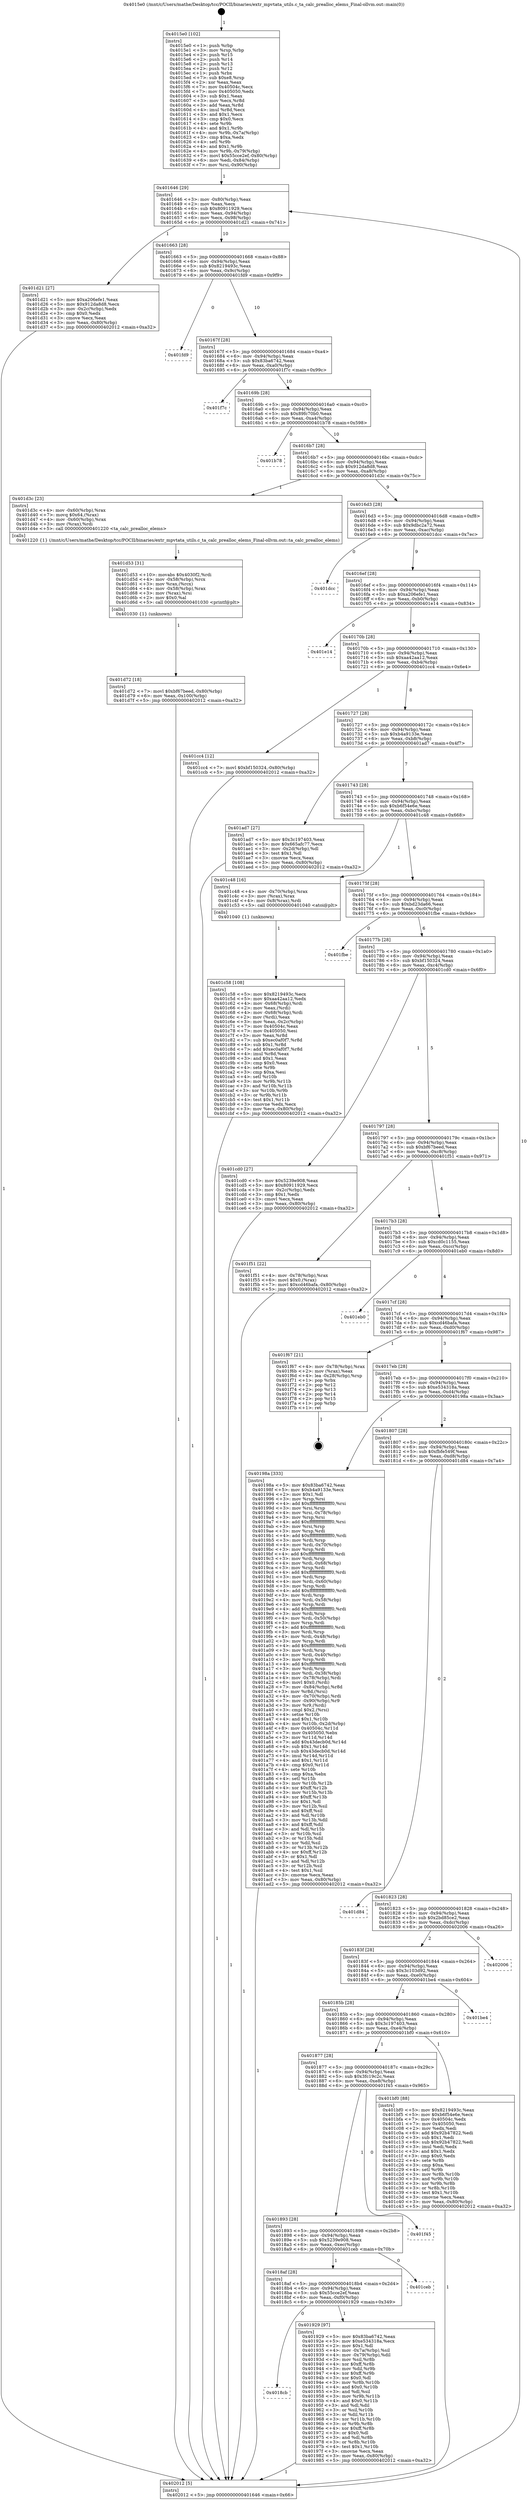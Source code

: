 digraph "0x4015e0" {
  label = "0x4015e0 (/mnt/c/Users/mathe/Desktop/tcc/POCII/binaries/extr_mpvtata_utils.c_ta_calc_prealloc_elems_Final-ollvm.out::main(0))"
  labelloc = "t"
  node[shape=record]

  Entry [label="",width=0.3,height=0.3,shape=circle,fillcolor=black,style=filled]
  "0x401646" [label="{
     0x401646 [29]\l
     | [instrs]\l
     &nbsp;&nbsp;0x401646 \<+3\>: mov -0x80(%rbp),%eax\l
     &nbsp;&nbsp;0x401649 \<+2\>: mov %eax,%ecx\l
     &nbsp;&nbsp;0x40164b \<+6\>: sub $0x80911929,%ecx\l
     &nbsp;&nbsp;0x401651 \<+6\>: mov %eax,-0x94(%rbp)\l
     &nbsp;&nbsp;0x401657 \<+6\>: mov %ecx,-0x98(%rbp)\l
     &nbsp;&nbsp;0x40165d \<+6\>: je 0000000000401d21 \<main+0x741\>\l
  }"]
  "0x401d21" [label="{
     0x401d21 [27]\l
     | [instrs]\l
     &nbsp;&nbsp;0x401d21 \<+5\>: mov $0xa206efe1,%eax\l
     &nbsp;&nbsp;0x401d26 \<+5\>: mov $0x912da8d8,%ecx\l
     &nbsp;&nbsp;0x401d2b \<+3\>: mov -0x2c(%rbp),%edx\l
     &nbsp;&nbsp;0x401d2e \<+3\>: cmp $0x0,%edx\l
     &nbsp;&nbsp;0x401d31 \<+3\>: cmove %ecx,%eax\l
     &nbsp;&nbsp;0x401d34 \<+3\>: mov %eax,-0x80(%rbp)\l
     &nbsp;&nbsp;0x401d37 \<+5\>: jmp 0000000000402012 \<main+0xa32\>\l
  }"]
  "0x401663" [label="{
     0x401663 [28]\l
     | [instrs]\l
     &nbsp;&nbsp;0x401663 \<+5\>: jmp 0000000000401668 \<main+0x88\>\l
     &nbsp;&nbsp;0x401668 \<+6\>: mov -0x94(%rbp),%eax\l
     &nbsp;&nbsp;0x40166e \<+5\>: sub $0x8219493c,%eax\l
     &nbsp;&nbsp;0x401673 \<+6\>: mov %eax,-0x9c(%rbp)\l
     &nbsp;&nbsp;0x401679 \<+6\>: je 0000000000401fd9 \<main+0x9f9\>\l
  }"]
  Exit [label="",width=0.3,height=0.3,shape=circle,fillcolor=black,style=filled,peripheries=2]
  "0x401fd9" [label="{
     0x401fd9\l
  }", style=dashed]
  "0x40167f" [label="{
     0x40167f [28]\l
     | [instrs]\l
     &nbsp;&nbsp;0x40167f \<+5\>: jmp 0000000000401684 \<main+0xa4\>\l
     &nbsp;&nbsp;0x401684 \<+6\>: mov -0x94(%rbp),%eax\l
     &nbsp;&nbsp;0x40168a \<+5\>: sub $0x83ba6742,%eax\l
     &nbsp;&nbsp;0x40168f \<+6\>: mov %eax,-0xa0(%rbp)\l
     &nbsp;&nbsp;0x401695 \<+6\>: je 0000000000401f7c \<main+0x99c\>\l
  }"]
  "0x401d72" [label="{
     0x401d72 [18]\l
     | [instrs]\l
     &nbsp;&nbsp;0x401d72 \<+7\>: movl $0xbf67beed,-0x80(%rbp)\l
     &nbsp;&nbsp;0x401d79 \<+6\>: mov %eax,-0x100(%rbp)\l
     &nbsp;&nbsp;0x401d7f \<+5\>: jmp 0000000000402012 \<main+0xa32\>\l
  }"]
  "0x401f7c" [label="{
     0x401f7c\l
  }", style=dashed]
  "0x40169b" [label="{
     0x40169b [28]\l
     | [instrs]\l
     &nbsp;&nbsp;0x40169b \<+5\>: jmp 00000000004016a0 \<main+0xc0\>\l
     &nbsp;&nbsp;0x4016a0 \<+6\>: mov -0x94(%rbp),%eax\l
     &nbsp;&nbsp;0x4016a6 \<+5\>: sub $0x89fc70b0,%eax\l
     &nbsp;&nbsp;0x4016ab \<+6\>: mov %eax,-0xa4(%rbp)\l
     &nbsp;&nbsp;0x4016b1 \<+6\>: je 0000000000401b78 \<main+0x598\>\l
  }"]
  "0x401d53" [label="{
     0x401d53 [31]\l
     | [instrs]\l
     &nbsp;&nbsp;0x401d53 \<+10\>: movabs $0x4030f2,%rdi\l
     &nbsp;&nbsp;0x401d5d \<+4\>: mov -0x58(%rbp),%rcx\l
     &nbsp;&nbsp;0x401d61 \<+3\>: mov %rax,(%rcx)\l
     &nbsp;&nbsp;0x401d64 \<+4\>: mov -0x58(%rbp),%rax\l
     &nbsp;&nbsp;0x401d68 \<+3\>: mov (%rax),%rsi\l
     &nbsp;&nbsp;0x401d6b \<+2\>: mov $0x0,%al\l
     &nbsp;&nbsp;0x401d6d \<+5\>: call 0000000000401030 \<printf@plt\>\l
     | [calls]\l
     &nbsp;&nbsp;0x401030 \{1\} (unknown)\l
  }"]
  "0x401b78" [label="{
     0x401b78\l
  }", style=dashed]
  "0x4016b7" [label="{
     0x4016b7 [28]\l
     | [instrs]\l
     &nbsp;&nbsp;0x4016b7 \<+5\>: jmp 00000000004016bc \<main+0xdc\>\l
     &nbsp;&nbsp;0x4016bc \<+6\>: mov -0x94(%rbp),%eax\l
     &nbsp;&nbsp;0x4016c2 \<+5\>: sub $0x912da8d8,%eax\l
     &nbsp;&nbsp;0x4016c7 \<+6\>: mov %eax,-0xa8(%rbp)\l
     &nbsp;&nbsp;0x4016cd \<+6\>: je 0000000000401d3c \<main+0x75c\>\l
  }"]
  "0x401c58" [label="{
     0x401c58 [108]\l
     | [instrs]\l
     &nbsp;&nbsp;0x401c58 \<+5\>: mov $0x8219493c,%ecx\l
     &nbsp;&nbsp;0x401c5d \<+5\>: mov $0xaa42aa12,%edx\l
     &nbsp;&nbsp;0x401c62 \<+4\>: mov -0x68(%rbp),%rdi\l
     &nbsp;&nbsp;0x401c66 \<+2\>: mov %eax,(%rdi)\l
     &nbsp;&nbsp;0x401c68 \<+4\>: mov -0x68(%rbp),%rdi\l
     &nbsp;&nbsp;0x401c6c \<+2\>: mov (%rdi),%eax\l
     &nbsp;&nbsp;0x401c6e \<+3\>: mov %eax,-0x2c(%rbp)\l
     &nbsp;&nbsp;0x401c71 \<+7\>: mov 0x40504c,%eax\l
     &nbsp;&nbsp;0x401c78 \<+7\>: mov 0x405050,%esi\l
     &nbsp;&nbsp;0x401c7f \<+3\>: mov %eax,%r8d\l
     &nbsp;&nbsp;0x401c82 \<+7\>: sub $0xec0af0f7,%r8d\l
     &nbsp;&nbsp;0x401c89 \<+4\>: sub $0x1,%r8d\l
     &nbsp;&nbsp;0x401c8d \<+7\>: add $0xec0af0f7,%r8d\l
     &nbsp;&nbsp;0x401c94 \<+4\>: imul %r8d,%eax\l
     &nbsp;&nbsp;0x401c98 \<+3\>: and $0x1,%eax\l
     &nbsp;&nbsp;0x401c9b \<+3\>: cmp $0x0,%eax\l
     &nbsp;&nbsp;0x401c9e \<+4\>: sete %r9b\l
     &nbsp;&nbsp;0x401ca2 \<+3\>: cmp $0xa,%esi\l
     &nbsp;&nbsp;0x401ca5 \<+4\>: setl %r10b\l
     &nbsp;&nbsp;0x401ca9 \<+3\>: mov %r9b,%r11b\l
     &nbsp;&nbsp;0x401cac \<+3\>: and %r10b,%r11b\l
     &nbsp;&nbsp;0x401caf \<+3\>: xor %r10b,%r9b\l
     &nbsp;&nbsp;0x401cb2 \<+3\>: or %r9b,%r11b\l
     &nbsp;&nbsp;0x401cb5 \<+4\>: test $0x1,%r11b\l
     &nbsp;&nbsp;0x401cb9 \<+3\>: cmovne %edx,%ecx\l
     &nbsp;&nbsp;0x401cbc \<+3\>: mov %ecx,-0x80(%rbp)\l
     &nbsp;&nbsp;0x401cbf \<+5\>: jmp 0000000000402012 \<main+0xa32\>\l
  }"]
  "0x401d3c" [label="{
     0x401d3c [23]\l
     | [instrs]\l
     &nbsp;&nbsp;0x401d3c \<+4\>: mov -0x60(%rbp),%rax\l
     &nbsp;&nbsp;0x401d40 \<+7\>: movq $0x64,(%rax)\l
     &nbsp;&nbsp;0x401d47 \<+4\>: mov -0x60(%rbp),%rax\l
     &nbsp;&nbsp;0x401d4b \<+3\>: mov (%rax),%rdi\l
     &nbsp;&nbsp;0x401d4e \<+5\>: call 0000000000401220 \<ta_calc_prealloc_elems\>\l
     | [calls]\l
     &nbsp;&nbsp;0x401220 \{1\} (/mnt/c/Users/mathe/Desktop/tcc/POCII/binaries/extr_mpvtata_utils.c_ta_calc_prealloc_elems_Final-ollvm.out::ta_calc_prealloc_elems)\l
  }"]
  "0x4016d3" [label="{
     0x4016d3 [28]\l
     | [instrs]\l
     &nbsp;&nbsp;0x4016d3 \<+5\>: jmp 00000000004016d8 \<main+0xf8\>\l
     &nbsp;&nbsp;0x4016d8 \<+6\>: mov -0x94(%rbp),%eax\l
     &nbsp;&nbsp;0x4016de \<+5\>: sub $0x9dbc2a72,%eax\l
     &nbsp;&nbsp;0x4016e3 \<+6\>: mov %eax,-0xac(%rbp)\l
     &nbsp;&nbsp;0x4016e9 \<+6\>: je 0000000000401dcc \<main+0x7ec\>\l
  }"]
  "0x4015e0" [label="{
     0x4015e0 [102]\l
     | [instrs]\l
     &nbsp;&nbsp;0x4015e0 \<+1\>: push %rbp\l
     &nbsp;&nbsp;0x4015e1 \<+3\>: mov %rsp,%rbp\l
     &nbsp;&nbsp;0x4015e4 \<+2\>: push %r15\l
     &nbsp;&nbsp;0x4015e6 \<+2\>: push %r14\l
     &nbsp;&nbsp;0x4015e8 \<+2\>: push %r13\l
     &nbsp;&nbsp;0x4015ea \<+2\>: push %r12\l
     &nbsp;&nbsp;0x4015ec \<+1\>: push %rbx\l
     &nbsp;&nbsp;0x4015ed \<+7\>: sub $0xe8,%rsp\l
     &nbsp;&nbsp;0x4015f4 \<+2\>: xor %eax,%eax\l
     &nbsp;&nbsp;0x4015f6 \<+7\>: mov 0x40504c,%ecx\l
     &nbsp;&nbsp;0x4015fd \<+7\>: mov 0x405050,%edx\l
     &nbsp;&nbsp;0x401604 \<+3\>: sub $0x1,%eax\l
     &nbsp;&nbsp;0x401607 \<+3\>: mov %ecx,%r8d\l
     &nbsp;&nbsp;0x40160a \<+3\>: add %eax,%r8d\l
     &nbsp;&nbsp;0x40160d \<+4\>: imul %r8d,%ecx\l
     &nbsp;&nbsp;0x401611 \<+3\>: and $0x1,%ecx\l
     &nbsp;&nbsp;0x401614 \<+3\>: cmp $0x0,%ecx\l
     &nbsp;&nbsp;0x401617 \<+4\>: sete %r9b\l
     &nbsp;&nbsp;0x40161b \<+4\>: and $0x1,%r9b\l
     &nbsp;&nbsp;0x40161f \<+4\>: mov %r9b,-0x7a(%rbp)\l
     &nbsp;&nbsp;0x401623 \<+3\>: cmp $0xa,%edx\l
     &nbsp;&nbsp;0x401626 \<+4\>: setl %r9b\l
     &nbsp;&nbsp;0x40162a \<+4\>: and $0x1,%r9b\l
     &nbsp;&nbsp;0x40162e \<+4\>: mov %r9b,-0x79(%rbp)\l
     &nbsp;&nbsp;0x401632 \<+7\>: movl $0x55cce2ef,-0x80(%rbp)\l
     &nbsp;&nbsp;0x401639 \<+6\>: mov %edi,-0x84(%rbp)\l
     &nbsp;&nbsp;0x40163f \<+7\>: mov %rsi,-0x90(%rbp)\l
  }"]
  "0x401dcc" [label="{
     0x401dcc\l
  }", style=dashed]
  "0x4016ef" [label="{
     0x4016ef [28]\l
     | [instrs]\l
     &nbsp;&nbsp;0x4016ef \<+5\>: jmp 00000000004016f4 \<main+0x114\>\l
     &nbsp;&nbsp;0x4016f4 \<+6\>: mov -0x94(%rbp),%eax\l
     &nbsp;&nbsp;0x4016fa \<+5\>: sub $0xa206efe1,%eax\l
     &nbsp;&nbsp;0x4016ff \<+6\>: mov %eax,-0xb0(%rbp)\l
     &nbsp;&nbsp;0x401705 \<+6\>: je 0000000000401e14 \<main+0x834\>\l
  }"]
  "0x402012" [label="{
     0x402012 [5]\l
     | [instrs]\l
     &nbsp;&nbsp;0x402012 \<+5\>: jmp 0000000000401646 \<main+0x66\>\l
  }"]
  "0x401e14" [label="{
     0x401e14\l
  }", style=dashed]
  "0x40170b" [label="{
     0x40170b [28]\l
     | [instrs]\l
     &nbsp;&nbsp;0x40170b \<+5\>: jmp 0000000000401710 \<main+0x130\>\l
     &nbsp;&nbsp;0x401710 \<+6\>: mov -0x94(%rbp),%eax\l
     &nbsp;&nbsp;0x401716 \<+5\>: sub $0xaa42aa12,%eax\l
     &nbsp;&nbsp;0x40171b \<+6\>: mov %eax,-0xb4(%rbp)\l
     &nbsp;&nbsp;0x401721 \<+6\>: je 0000000000401cc4 \<main+0x6e4\>\l
  }"]
  "0x4018cb" [label="{
     0x4018cb\l
  }", style=dashed]
  "0x401cc4" [label="{
     0x401cc4 [12]\l
     | [instrs]\l
     &nbsp;&nbsp;0x401cc4 \<+7\>: movl $0xbf150324,-0x80(%rbp)\l
     &nbsp;&nbsp;0x401ccb \<+5\>: jmp 0000000000402012 \<main+0xa32\>\l
  }"]
  "0x401727" [label="{
     0x401727 [28]\l
     | [instrs]\l
     &nbsp;&nbsp;0x401727 \<+5\>: jmp 000000000040172c \<main+0x14c\>\l
     &nbsp;&nbsp;0x40172c \<+6\>: mov -0x94(%rbp),%eax\l
     &nbsp;&nbsp;0x401732 \<+5\>: sub $0xb4a9133e,%eax\l
     &nbsp;&nbsp;0x401737 \<+6\>: mov %eax,-0xb8(%rbp)\l
     &nbsp;&nbsp;0x40173d \<+6\>: je 0000000000401ad7 \<main+0x4f7\>\l
  }"]
  "0x401929" [label="{
     0x401929 [97]\l
     | [instrs]\l
     &nbsp;&nbsp;0x401929 \<+5\>: mov $0x83ba6742,%eax\l
     &nbsp;&nbsp;0x40192e \<+5\>: mov $0xe534318a,%ecx\l
     &nbsp;&nbsp;0x401933 \<+2\>: mov $0x1,%dl\l
     &nbsp;&nbsp;0x401935 \<+4\>: mov -0x7a(%rbp),%sil\l
     &nbsp;&nbsp;0x401939 \<+4\>: mov -0x79(%rbp),%dil\l
     &nbsp;&nbsp;0x40193d \<+3\>: mov %sil,%r8b\l
     &nbsp;&nbsp;0x401940 \<+4\>: xor $0xff,%r8b\l
     &nbsp;&nbsp;0x401944 \<+3\>: mov %dil,%r9b\l
     &nbsp;&nbsp;0x401947 \<+4\>: xor $0xff,%r9b\l
     &nbsp;&nbsp;0x40194b \<+3\>: xor $0x0,%dl\l
     &nbsp;&nbsp;0x40194e \<+3\>: mov %r8b,%r10b\l
     &nbsp;&nbsp;0x401951 \<+4\>: and $0x0,%r10b\l
     &nbsp;&nbsp;0x401955 \<+3\>: and %dl,%sil\l
     &nbsp;&nbsp;0x401958 \<+3\>: mov %r9b,%r11b\l
     &nbsp;&nbsp;0x40195b \<+4\>: and $0x0,%r11b\l
     &nbsp;&nbsp;0x40195f \<+3\>: and %dl,%dil\l
     &nbsp;&nbsp;0x401962 \<+3\>: or %sil,%r10b\l
     &nbsp;&nbsp;0x401965 \<+3\>: or %dil,%r11b\l
     &nbsp;&nbsp;0x401968 \<+3\>: xor %r11b,%r10b\l
     &nbsp;&nbsp;0x40196b \<+3\>: or %r9b,%r8b\l
     &nbsp;&nbsp;0x40196e \<+4\>: xor $0xff,%r8b\l
     &nbsp;&nbsp;0x401972 \<+3\>: or $0x0,%dl\l
     &nbsp;&nbsp;0x401975 \<+3\>: and %dl,%r8b\l
     &nbsp;&nbsp;0x401978 \<+3\>: or %r8b,%r10b\l
     &nbsp;&nbsp;0x40197b \<+4\>: test $0x1,%r10b\l
     &nbsp;&nbsp;0x40197f \<+3\>: cmovne %ecx,%eax\l
     &nbsp;&nbsp;0x401982 \<+3\>: mov %eax,-0x80(%rbp)\l
     &nbsp;&nbsp;0x401985 \<+5\>: jmp 0000000000402012 \<main+0xa32\>\l
  }"]
  "0x401ad7" [label="{
     0x401ad7 [27]\l
     | [instrs]\l
     &nbsp;&nbsp;0x401ad7 \<+5\>: mov $0x3c197403,%eax\l
     &nbsp;&nbsp;0x401adc \<+5\>: mov $0x665afc77,%ecx\l
     &nbsp;&nbsp;0x401ae1 \<+3\>: mov -0x2d(%rbp),%dl\l
     &nbsp;&nbsp;0x401ae4 \<+3\>: test $0x1,%dl\l
     &nbsp;&nbsp;0x401ae7 \<+3\>: cmovne %ecx,%eax\l
     &nbsp;&nbsp;0x401aea \<+3\>: mov %eax,-0x80(%rbp)\l
     &nbsp;&nbsp;0x401aed \<+5\>: jmp 0000000000402012 \<main+0xa32\>\l
  }"]
  "0x401743" [label="{
     0x401743 [28]\l
     | [instrs]\l
     &nbsp;&nbsp;0x401743 \<+5\>: jmp 0000000000401748 \<main+0x168\>\l
     &nbsp;&nbsp;0x401748 \<+6\>: mov -0x94(%rbp),%eax\l
     &nbsp;&nbsp;0x40174e \<+5\>: sub $0xb6f54e6e,%eax\l
     &nbsp;&nbsp;0x401753 \<+6\>: mov %eax,-0xbc(%rbp)\l
     &nbsp;&nbsp;0x401759 \<+6\>: je 0000000000401c48 \<main+0x668\>\l
  }"]
  "0x4018af" [label="{
     0x4018af [28]\l
     | [instrs]\l
     &nbsp;&nbsp;0x4018af \<+5\>: jmp 00000000004018b4 \<main+0x2d4\>\l
     &nbsp;&nbsp;0x4018b4 \<+6\>: mov -0x94(%rbp),%eax\l
     &nbsp;&nbsp;0x4018ba \<+5\>: sub $0x55cce2ef,%eax\l
     &nbsp;&nbsp;0x4018bf \<+6\>: mov %eax,-0xf0(%rbp)\l
     &nbsp;&nbsp;0x4018c5 \<+6\>: je 0000000000401929 \<main+0x349\>\l
  }"]
  "0x401c48" [label="{
     0x401c48 [16]\l
     | [instrs]\l
     &nbsp;&nbsp;0x401c48 \<+4\>: mov -0x70(%rbp),%rax\l
     &nbsp;&nbsp;0x401c4c \<+3\>: mov (%rax),%rax\l
     &nbsp;&nbsp;0x401c4f \<+4\>: mov 0x8(%rax),%rdi\l
     &nbsp;&nbsp;0x401c53 \<+5\>: call 0000000000401040 \<atoi@plt\>\l
     | [calls]\l
     &nbsp;&nbsp;0x401040 \{1\} (unknown)\l
  }"]
  "0x40175f" [label="{
     0x40175f [28]\l
     | [instrs]\l
     &nbsp;&nbsp;0x40175f \<+5\>: jmp 0000000000401764 \<main+0x184\>\l
     &nbsp;&nbsp;0x401764 \<+6\>: mov -0x94(%rbp),%eax\l
     &nbsp;&nbsp;0x40176a \<+5\>: sub $0xbd23da66,%eax\l
     &nbsp;&nbsp;0x40176f \<+6\>: mov %eax,-0xc0(%rbp)\l
     &nbsp;&nbsp;0x401775 \<+6\>: je 0000000000401fbe \<main+0x9de\>\l
  }"]
  "0x401ceb" [label="{
     0x401ceb\l
  }", style=dashed]
  "0x401fbe" [label="{
     0x401fbe\l
  }", style=dashed]
  "0x40177b" [label="{
     0x40177b [28]\l
     | [instrs]\l
     &nbsp;&nbsp;0x40177b \<+5\>: jmp 0000000000401780 \<main+0x1a0\>\l
     &nbsp;&nbsp;0x401780 \<+6\>: mov -0x94(%rbp),%eax\l
     &nbsp;&nbsp;0x401786 \<+5\>: sub $0xbf150324,%eax\l
     &nbsp;&nbsp;0x40178b \<+6\>: mov %eax,-0xc4(%rbp)\l
     &nbsp;&nbsp;0x401791 \<+6\>: je 0000000000401cd0 \<main+0x6f0\>\l
  }"]
  "0x401893" [label="{
     0x401893 [28]\l
     | [instrs]\l
     &nbsp;&nbsp;0x401893 \<+5\>: jmp 0000000000401898 \<main+0x2b8\>\l
     &nbsp;&nbsp;0x401898 \<+6\>: mov -0x94(%rbp),%eax\l
     &nbsp;&nbsp;0x40189e \<+5\>: sub $0x5239e908,%eax\l
     &nbsp;&nbsp;0x4018a3 \<+6\>: mov %eax,-0xec(%rbp)\l
     &nbsp;&nbsp;0x4018a9 \<+6\>: je 0000000000401ceb \<main+0x70b\>\l
  }"]
  "0x401cd0" [label="{
     0x401cd0 [27]\l
     | [instrs]\l
     &nbsp;&nbsp;0x401cd0 \<+5\>: mov $0x5239e908,%eax\l
     &nbsp;&nbsp;0x401cd5 \<+5\>: mov $0x80911929,%ecx\l
     &nbsp;&nbsp;0x401cda \<+3\>: mov -0x2c(%rbp),%edx\l
     &nbsp;&nbsp;0x401cdd \<+3\>: cmp $0x1,%edx\l
     &nbsp;&nbsp;0x401ce0 \<+3\>: cmovl %ecx,%eax\l
     &nbsp;&nbsp;0x401ce3 \<+3\>: mov %eax,-0x80(%rbp)\l
     &nbsp;&nbsp;0x401ce6 \<+5\>: jmp 0000000000402012 \<main+0xa32\>\l
  }"]
  "0x401797" [label="{
     0x401797 [28]\l
     | [instrs]\l
     &nbsp;&nbsp;0x401797 \<+5\>: jmp 000000000040179c \<main+0x1bc\>\l
     &nbsp;&nbsp;0x40179c \<+6\>: mov -0x94(%rbp),%eax\l
     &nbsp;&nbsp;0x4017a2 \<+5\>: sub $0xbf67beed,%eax\l
     &nbsp;&nbsp;0x4017a7 \<+6\>: mov %eax,-0xc8(%rbp)\l
     &nbsp;&nbsp;0x4017ad \<+6\>: je 0000000000401f51 \<main+0x971\>\l
  }"]
  "0x401f45" [label="{
     0x401f45\l
  }", style=dashed]
  "0x401f51" [label="{
     0x401f51 [22]\l
     | [instrs]\l
     &nbsp;&nbsp;0x401f51 \<+4\>: mov -0x78(%rbp),%rax\l
     &nbsp;&nbsp;0x401f55 \<+6\>: movl $0x0,(%rax)\l
     &nbsp;&nbsp;0x401f5b \<+7\>: movl $0xcd46bafa,-0x80(%rbp)\l
     &nbsp;&nbsp;0x401f62 \<+5\>: jmp 0000000000402012 \<main+0xa32\>\l
  }"]
  "0x4017b3" [label="{
     0x4017b3 [28]\l
     | [instrs]\l
     &nbsp;&nbsp;0x4017b3 \<+5\>: jmp 00000000004017b8 \<main+0x1d8\>\l
     &nbsp;&nbsp;0x4017b8 \<+6\>: mov -0x94(%rbp),%eax\l
     &nbsp;&nbsp;0x4017be \<+5\>: sub $0xcd0c1155,%eax\l
     &nbsp;&nbsp;0x4017c3 \<+6\>: mov %eax,-0xcc(%rbp)\l
     &nbsp;&nbsp;0x4017c9 \<+6\>: je 0000000000401eb0 \<main+0x8d0\>\l
  }"]
  "0x401877" [label="{
     0x401877 [28]\l
     | [instrs]\l
     &nbsp;&nbsp;0x401877 \<+5\>: jmp 000000000040187c \<main+0x29c\>\l
     &nbsp;&nbsp;0x40187c \<+6\>: mov -0x94(%rbp),%eax\l
     &nbsp;&nbsp;0x401882 \<+5\>: sub $0x3fc19c2c,%eax\l
     &nbsp;&nbsp;0x401887 \<+6\>: mov %eax,-0xe8(%rbp)\l
     &nbsp;&nbsp;0x40188d \<+6\>: je 0000000000401f45 \<main+0x965\>\l
  }"]
  "0x401eb0" [label="{
     0x401eb0\l
  }", style=dashed]
  "0x4017cf" [label="{
     0x4017cf [28]\l
     | [instrs]\l
     &nbsp;&nbsp;0x4017cf \<+5\>: jmp 00000000004017d4 \<main+0x1f4\>\l
     &nbsp;&nbsp;0x4017d4 \<+6\>: mov -0x94(%rbp),%eax\l
     &nbsp;&nbsp;0x4017da \<+5\>: sub $0xcd46bafa,%eax\l
     &nbsp;&nbsp;0x4017df \<+6\>: mov %eax,-0xd0(%rbp)\l
     &nbsp;&nbsp;0x4017e5 \<+6\>: je 0000000000401f67 \<main+0x987\>\l
  }"]
  "0x401bf0" [label="{
     0x401bf0 [88]\l
     | [instrs]\l
     &nbsp;&nbsp;0x401bf0 \<+5\>: mov $0x8219493c,%eax\l
     &nbsp;&nbsp;0x401bf5 \<+5\>: mov $0xb6f54e6e,%ecx\l
     &nbsp;&nbsp;0x401bfa \<+7\>: mov 0x40504c,%edx\l
     &nbsp;&nbsp;0x401c01 \<+7\>: mov 0x405050,%esi\l
     &nbsp;&nbsp;0x401c08 \<+2\>: mov %edx,%edi\l
     &nbsp;&nbsp;0x401c0a \<+6\>: add $0x92b47822,%edi\l
     &nbsp;&nbsp;0x401c10 \<+3\>: sub $0x1,%edi\l
     &nbsp;&nbsp;0x401c13 \<+6\>: sub $0x92b47822,%edi\l
     &nbsp;&nbsp;0x401c19 \<+3\>: imul %edi,%edx\l
     &nbsp;&nbsp;0x401c1c \<+3\>: and $0x1,%edx\l
     &nbsp;&nbsp;0x401c1f \<+3\>: cmp $0x0,%edx\l
     &nbsp;&nbsp;0x401c22 \<+4\>: sete %r8b\l
     &nbsp;&nbsp;0x401c26 \<+3\>: cmp $0xa,%esi\l
     &nbsp;&nbsp;0x401c29 \<+4\>: setl %r9b\l
     &nbsp;&nbsp;0x401c2d \<+3\>: mov %r8b,%r10b\l
     &nbsp;&nbsp;0x401c30 \<+3\>: and %r9b,%r10b\l
     &nbsp;&nbsp;0x401c33 \<+3\>: xor %r9b,%r8b\l
     &nbsp;&nbsp;0x401c36 \<+3\>: or %r8b,%r10b\l
     &nbsp;&nbsp;0x401c39 \<+4\>: test $0x1,%r10b\l
     &nbsp;&nbsp;0x401c3d \<+3\>: cmovne %ecx,%eax\l
     &nbsp;&nbsp;0x401c40 \<+3\>: mov %eax,-0x80(%rbp)\l
     &nbsp;&nbsp;0x401c43 \<+5\>: jmp 0000000000402012 \<main+0xa32\>\l
  }"]
  "0x401f67" [label="{
     0x401f67 [21]\l
     | [instrs]\l
     &nbsp;&nbsp;0x401f67 \<+4\>: mov -0x78(%rbp),%rax\l
     &nbsp;&nbsp;0x401f6b \<+2\>: mov (%rax),%eax\l
     &nbsp;&nbsp;0x401f6d \<+4\>: lea -0x28(%rbp),%rsp\l
     &nbsp;&nbsp;0x401f71 \<+1\>: pop %rbx\l
     &nbsp;&nbsp;0x401f72 \<+2\>: pop %r12\l
     &nbsp;&nbsp;0x401f74 \<+2\>: pop %r13\l
     &nbsp;&nbsp;0x401f76 \<+2\>: pop %r14\l
     &nbsp;&nbsp;0x401f78 \<+2\>: pop %r15\l
     &nbsp;&nbsp;0x401f7a \<+1\>: pop %rbp\l
     &nbsp;&nbsp;0x401f7b \<+1\>: ret\l
  }"]
  "0x4017eb" [label="{
     0x4017eb [28]\l
     | [instrs]\l
     &nbsp;&nbsp;0x4017eb \<+5\>: jmp 00000000004017f0 \<main+0x210\>\l
     &nbsp;&nbsp;0x4017f0 \<+6\>: mov -0x94(%rbp),%eax\l
     &nbsp;&nbsp;0x4017f6 \<+5\>: sub $0xe534318a,%eax\l
     &nbsp;&nbsp;0x4017fb \<+6\>: mov %eax,-0xd4(%rbp)\l
     &nbsp;&nbsp;0x401801 \<+6\>: je 000000000040198a \<main+0x3aa\>\l
  }"]
  "0x40185b" [label="{
     0x40185b [28]\l
     | [instrs]\l
     &nbsp;&nbsp;0x40185b \<+5\>: jmp 0000000000401860 \<main+0x280\>\l
     &nbsp;&nbsp;0x401860 \<+6\>: mov -0x94(%rbp),%eax\l
     &nbsp;&nbsp;0x401866 \<+5\>: sub $0x3c197403,%eax\l
     &nbsp;&nbsp;0x40186b \<+6\>: mov %eax,-0xe4(%rbp)\l
     &nbsp;&nbsp;0x401871 \<+6\>: je 0000000000401bf0 \<main+0x610\>\l
  }"]
  "0x40198a" [label="{
     0x40198a [333]\l
     | [instrs]\l
     &nbsp;&nbsp;0x40198a \<+5\>: mov $0x83ba6742,%eax\l
     &nbsp;&nbsp;0x40198f \<+5\>: mov $0xb4a9133e,%ecx\l
     &nbsp;&nbsp;0x401994 \<+2\>: mov $0x1,%dl\l
     &nbsp;&nbsp;0x401996 \<+3\>: mov %rsp,%rsi\l
     &nbsp;&nbsp;0x401999 \<+4\>: add $0xfffffffffffffff0,%rsi\l
     &nbsp;&nbsp;0x40199d \<+3\>: mov %rsi,%rsp\l
     &nbsp;&nbsp;0x4019a0 \<+4\>: mov %rsi,-0x78(%rbp)\l
     &nbsp;&nbsp;0x4019a4 \<+3\>: mov %rsp,%rsi\l
     &nbsp;&nbsp;0x4019a7 \<+4\>: add $0xfffffffffffffff0,%rsi\l
     &nbsp;&nbsp;0x4019ab \<+3\>: mov %rsi,%rsp\l
     &nbsp;&nbsp;0x4019ae \<+3\>: mov %rsp,%rdi\l
     &nbsp;&nbsp;0x4019b1 \<+4\>: add $0xfffffffffffffff0,%rdi\l
     &nbsp;&nbsp;0x4019b5 \<+3\>: mov %rdi,%rsp\l
     &nbsp;&nbsp;0x4019b8 \<+4\>: mov %rdi,-0x70(%rbp)\l
     &nbsp;&nbsp;0x4019bc \<+3\>: mov %rsp,%rdi\l
     &nbsp;&nbsp;0x4019bf \<+4\>: add $0xfffffffffffffff0,%rdi\l
     &nbsp;&nbsp;0x4019c3 \<+3\>: mov %rdi,%rsp\l
     &nbsp;&nbsp;0x4019c6 \<+4\>: mov %rdi,-0x68(%rbp)\l
     &nbsp;&nbsp;0x4019ca \<+3\>: mov %rsp,%rdi\l
     &nbsp;&nbsp;0x4019cd \<+4\>: add $0xfffffffffffffff0,%rdi\l
     &nbsp;&nbsp;0x4019d1 \<+3\>: mov %rdi,%rsp\l
     &nbsp;&nbsp;0x4019d4 \<+4\>: mov %rdi,-0x60(%rbp)\l
     &nbsp;&nbsp;0x4019d8 \<+3\>: mov %rsp,%rdi\l
     &nbsp;&nbsp;0x4019db \<+4\>: add $0xfffffffffffffff0,%rdi\l
     &nbsp;&nbsp;0x4019df \<+3\>: mov %rdi,%rsp\l
     &nbsp;&nbsp;0x4019e2 \<+4\>: mov %rdi,-0x58(%rbp)\l
     &nbsp;&nbsp;0x4019e6 \<+3\>: mov %rsp,%rdi\l
     &nbsp;&nbsp;0x4019e9 \<+4\>: add $0xfffffffffffffff0,%rdi\l
     &nbsp;&nbsp;0x4019ed \<+3\>: mov %rdi,%rsp\l
     &nbsp;&nbsp;0x4019f0 \<+4\>: mov %rdi,-0x50(%rbp)\l
     &nbsp;&nbsp;0x4019f4 \<+3\>: mov %rsp,%rdi\l
     &nbsp;&nbsp;0x4019f7 \<+4\>: add $0xfffffffffffffff0,%rdi\l
     &nbsp;&nbsp;0x4019fb \<+3\>: mov %rdi,%rsp\l
     &nbsp;&nbsp;0x4019fe \<+4\>: mov %rdi,-0x48(%rbp)\l
     &nbsp;&nbsp;0x401a02 \<+3\>: mov %rsp,%rdi\l
     &nbsp;&nbsp;0x401a05 \<+4\>: add $0xfffffffffffffff0,%rdi\l
     &nbsp;&nbsp;0x401a09 \<+3\>: mov %rdi,%rsp\l
     &nbsp;&nbsp;0x401a0c \<+4\>: mov %rdi,-0x40(%rbp)\l
     &nbsp;&nbsp;0x401a10 \<+3\>: mov %rsp,%rdi\l
     &nbsp;&nbsp;0x401a13 \<+4\>: add $0xfffffffffffffff0,%rdi\l
     &nbsp;&nbsp;0x401a17 \<+3\>: mov %rdi,%rsp\l
     &nbsp;&nbsp;0x401a1a \<+4\>: mov %rdi,-0x38(%rbp)\l
     &nbsp;&nbsp;0x401a1e \<+4\>: mov -0x78(%rbp),%rdi\l
     &nbsp;&nbsp;0x401a22 \<+6\>: movl $0x0,(%rdi)\l
     &nbsp;&nbsp;0x401a28 \<+7\>: mov -0x84(%rbp),%r8d\l
     &nbsp;&nbsp;0x401a2f \<+3\>: mov %r8d,(%rsi)\l
     &nbsp;&nbsp;0x401a32 \<+4\>: mov -0x70(%rbp),%rdi\l
     &nbsp;&nbsp;0x401a36 \<+7\>: mov -0x90(%rbp),%r9\l
     &nbsp;&nbsp;0x401a3d \<+3\>: mov %r9,(%rdi)\l
     &nbsp;&nbsp;0x401a40 \<+3\>: cmpl $0x2,(%rsi)\l
     &nbsp;&nbsp;0x401a43 \<+4\>: setne %r10b\l
     &nbsp;&nbsp;0x401a47 \<+4\>: and $0x1,%r10b\l
     &nbsp;&nbsp;0x401a4b \<+4\>: mov %r10b,-0x2d(%rbp)\l
     &nbsp;&nbsp;0x401a4f \<+8\>: mov 0x40504c,%r11d\l
     &nbsp;&nbsp;0x401a57 \<+7\>: mov 0x405050,%ebx\l
     &nbsp;&nbsp;0x401a5e \<+3\>: mov %r11d,%r14d\l
     &nbsp;&nbsp;0x401a61 \<+7\>: add $0x43decb0d,%r14d\l
     &nbsp;&nbsp;0x401a68 \<+4\>: sub $0x1,%r14d\l
     &nbsp;&nbsp;0x401a6c \<+7\>: sub $0x43decb0d,%r14d\l
     &nbsp;&nbsp;0x401a73 \<+4\>: imul %r14d,%r11d\l
     &nbsp;&nbsp;0x401a77 \<+4\>: and $0x1,%r11d\l
     &nbsp;&nbsp;0x401a7b \<+4\>: cmp $0x0,%r11d\l
     &nbsp;&nbsp;0x401a7f \<+4\>: sete %r10b\l
     &nbsp;&nbsp;0x401a83 \<+3\>: cmp $0xa,%ebx\l
     &nbsp;&nbsp;0x401a86 \<+4\>: setl %r15b\l
     &nbsp;&nbsp;0x401a8a \<+3\>: mov %r10b,%r12b\l
     &nbsp;&nbsp;0x401a8d \<+4\>: xor $0xff,%r12b\l
     &nbsp;&nbsp;0x401a91 \<+3\>: mov %r15b,%r13b\l
     &nbsp;&nbsp;0x401a94 \<+4\>: xor $0xff,%r13b\l
     &nbsp;&nbsp;0x401a98 \<+3\>: xor $0x1,%dl\l
     &nbsp;&nbsp;0x401a9b \<+3\>: mov %r12b,%sil\l
     &nbsp;&nbsp;0x401a9e \<+4\>: and $0xff,%sil\l
     &nbsp;&nbsp;0x401aa2 \<+3\>: and %dl,%r10b\l
     &nbsp;&nbsp;0x401aa5 \<+3\>: mov %r13b,%dil\l
     &nbsp;&nbsp;0x401aa8 \<+4\>: and $0xff,%dil\l
     &nbsp;&nbsp;0x401aac \<+3\>: and %dl,%r15b\l
     &nbsp;&nbsp;0x401aaf \<+3\>: or %r10b,%sil\l
     &nbsp;&nbsp;0x401ab2 \<+3\>: or %r15b,%dil\l
     &nbsp;&nbsp;0x401ab5 \<+3\>: xor %dil,%sil\l
     &nbsp;&nbsp;0x401ab8 \<+3\>: or %r13b,%r12b\l
     &nbsp;&nbsp;0x401abb \<+4\>: xor $0xff,%r12b\l
     &nbsp;&nbsp;0x401abf \<+3\>: or $0x1,%dl\l
     &nbsp;&nbsp;0x401ac2 \<+3\>: and %dl,%r12b\l
     &nbsp;&nbsp;0x401ac5 \<+3\>: or %r12b,%sil\l
     &nbsp;&nbsp;0x401ac8 \<+4\>: test $0x1,%sil\l
     &nbsp;&nbsp;0x401acc \<+3\>: cmovne %ecx,%eax\l
     &nbsp;&nbsp;0x401acf \<+3\>: mov %eax,-0x80(%rbp)\l
     &nbsp;&nbsp;0x401ad2 \<+5\>: jmp 0000000000402012 \<main+0xa32\>\l
  }"]
  "0x401807" [label="{
     0x401807 [28]\l
     | [instrs]\l
     &nbsp;&nbsp;0x401807 \<+5\>: jmp 000000000040180c \<main+0x22c\>\l
     &nbsp;&nbsp;0x40180c \<+6\>: mov -0x94(%rbp),%eax\l
     &nbsp;&nbsp;0x401812 \<+5\>: sub $0xfbfe549f,%eax\l
     &nbsp;&nbsp;0x401817 \<+6\>: mov %eax,-0xd8(%rbp)\l
     &nbsp;&nbsp;0x40181d \<+6\>: je 0000000000401d84 \<main+0x7a4\>\l
  }"]
  "0x401be4" [label="{
     0x401be4\l
  }", style=dashed]
  "0x401d84" [label="{
     0x401d84\l
  }", style=dashed]
  "0x401823" [label="{
     0x401823 [28]\l
     | [instrs]\l
     &nbsp;&nbsp;0x401823 \<+5\>: jmp 0000000000401828 \<main+0x248\>\l
     &nbsp;&nbsp;0x401828 \<+6\>: mov -0x94(%rbp),%eax\l
     &nbsp;&nbsp;0x40182e \<+5\>: sub $0x2bd85ce2,%eax\l
     &nbsp;&nbsp;0x401833 \<+6\>: mov %eax,-0xdc(%rbp)\l
     &nbsp;&nbsp;0x401839 \<+6\>: je 0000000000402006 \<main+0xa26\>\l
  }"]
  "0x40183f" [label="{
     0x40183f [28]\l
     | [instrs]\l
     &nbsp;&nbsp;0x40183f \<+5\>: jmp 0000000000401844 \<main+0x264\>\l
     &nbsp;&nbsp;0x401844 \<+6\>: mov -0x94(%rbp),%eax\l
     &nbsp;&nbsp;0x40184a \<+5\>: sub $0x3c103d92,%eax\l
     &nbsp;&nbsp;0x40184f \<+6\>: mov %eax,-0xe0(%rbp)\l
     &nbsp;&nbsp;0x401855 \<+6\>: je 0000000000401be4 \<main+0x604\>\l
  }"]
  "0x402006" [label="{
     0x402006\l
  }", style=dashed]
  Entry -> "0x4015e0" [label=" 1"]
  "0x401646" -> "0x401d21" [label=" 1"]
  "0x401646" -> "0x401663" [label=" 10"]
  "0x401f67" -> Exit [label=" 1"]
  "0x401663" -> "0x401fd9" [label=" 0"]
  "0x401663" -> "0x40167f" [label=" 10"]
  "0x401f51" -> "0x402012" [label=" 1"]
  "0x40167f" -> "0x401f7c" [label=" 0"]
  "0x40167f" -> "0x40169b" [label=" 10"]
  "0x401d72" -> "0x402012" [label=" 1"]
  "0x40169b" -> "0x401b78" [label=" 0"]
  "0x40169b" -> "0x4016b7" [label=" 10"]
  "0x401d53" -> "0x401d72" [label=" 1"]
  "0x4016b7" -> "0x401d3c" [label=" 1"]
  "0x4016b7" -> "0x4016d3" [label=" 9"]
  "0x401d3c" -> "0x401d53" [label=" 1"]
  "0x4016d3" -> "0x401dcc" [label=" 0"]
  "0x4016d3" -> "0x4016ef" [label=" 9"]
  "0x401cd0" -> "0x402012" [label=" 1"]
  "0x4016ef" -> "0x401e14" [label=" 0"]
  "0x4016ef" -> "0x40170b" [label=" 9"]
  "0x401cc4" -> "0x402012" [label=" 1"]
  "0x40170b" -> "0x401cc4" [label=" 1"]
  "0x40170b" -> "0x401727" [label=" 8"]
  "0x401c58" -> "0x402012" [label=" 1"]
  "0x401727" -> "0x401ad7" [label=" 1"]
  "0x401727" -> "0x401743" [label=" 7"]
  "0x401c48" -> "0x401c58" [label=" 1"]
  "0x401743" -> "0x401c48" [label=" 1"]
  "0x401743" -> "0x40175f" [label=" 6"]
  "0x401ad7" -> "0x402012" [label=" 1"]
  "0x40175f" -> "0x401fbe" [label=" 0"]
  "0x40175f" -> "0x40177b" [label=" 6"]
  "0x40198a" -> "0x402012" [label=" 1"]
  "0x40177b" -> "0x401cd0" [label=" 1"]
  "0x40177b" -> "0x401797" [label=" 5"]
  "0x402012" -> "0x401646" [label=" 10"]
  "0x401797" -> "0x401f51" [label=" 1"]
  "0x401797" -> "0x4017b3" [label=" 4"]
  "0x4015e0" -> "0x401646" [label=" 1"]
  "0x4017b3" -> "0x401eb0" [label=" 0"]
  "0x4017b3" -> "0x4017cf" [label=" 4"]
  "0x4018af" -> "0x4018cb" [label=" 0"]
  "0x4017cf" -> "0x401f67" [label=" 1"]
  "0x4017cf" -> "0x4017eb" [label=" 3"]
  "0x4018af" -> "0x401929" [label=" 1"]
  "0x4017eb" -> "0x40198a" [label=" 1"]
  "0x4017eb" -> "0x401807" [label=" 2"]
  "0x401893" -> "0x4018af" [label=" 1"]
  "0x401807" -> "0x401d84" [label=" 0"]
  "0x401807" -> "0x401823" [label=" 2"]
  "0x401893" -> "0x401ceb" [label=" 0"]
  "0x401823" -> "0x402006" [label=" 0"]
  "0x401823" -> "0x40183f" [label=" 2"]
  "0x401d21" -> "0x402012" [label=" 1"]
  "0x40183f" -> "0x401be4" [label=" 0"]
  "0x40183f" -> "0x40185b" [label=" 2"]
  "0x401bf0" -> "0x402012" [label=" 1"]
  "0x40185b" -> "0x401bf0" [label=" 1"]
  "0x40185b" -> "0x401877" [label=" 1"]
  "0x401929" -> "0x402012" [label=" 1"]
  "0x401877" -> "0x401f45" [label=" 0"]
  "0x401877" -> "0x401893" [label=" 1"]
}
